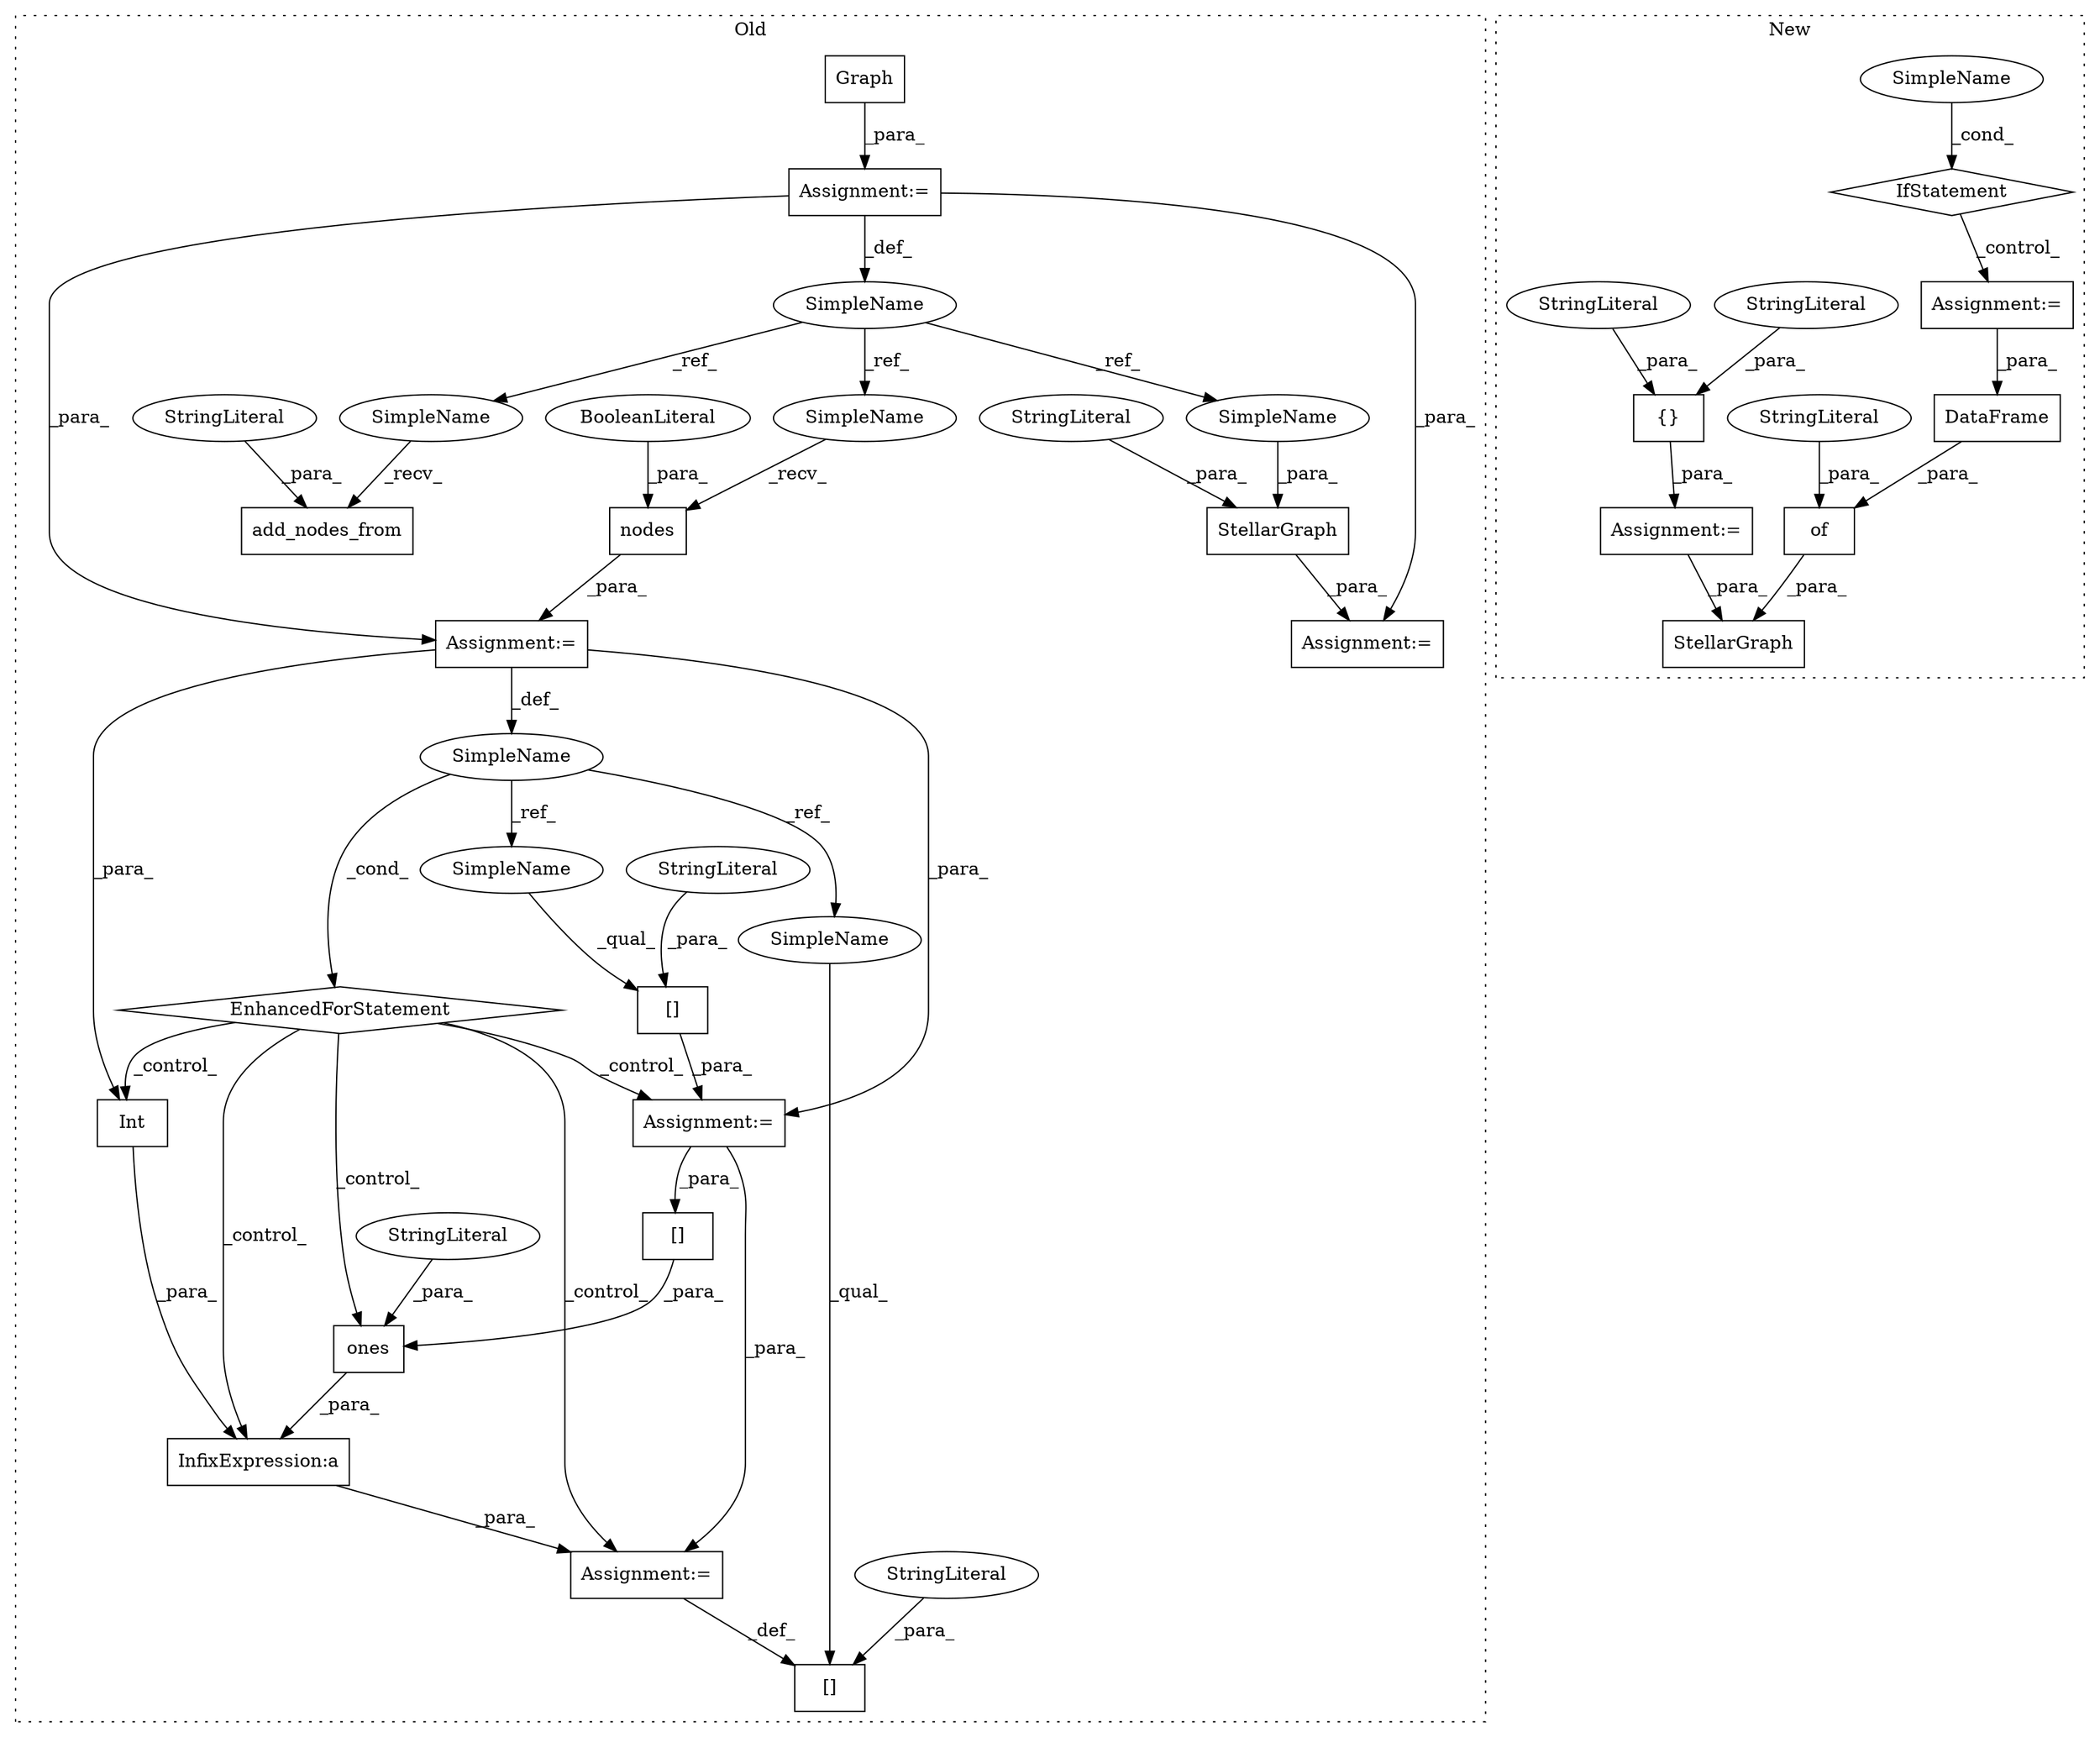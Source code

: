digraph G {
subgraph cluster0 {
1 [label="nodes" a="32" s="2514,2524" l="6,1" shape="box"];
3 [label="Assignment:=" a="7" s="2431,2525" l="69,2" shape="box"];
6 [label="SimpleName" a="42" s="2139" l="1" shape="ellipse"];
7 [label="StellarGraph" a="32" s="2659,2683" l="13,1" shape="box"];
8 [label="InfixExpression:a" a="27" s="2595" l="3" shape="box"];
9 [label="EnhancedForStatement" a="70" s="2431,2525" l="69,2" shape="diamond"];
10 [label="[]" a="2" s="2564,2579" l="6,1" shape="box"];
11 [label="BooleanLiteral" a="9" s="2520" l="4" shape="ellipse"];
12 [label="[]" a="2" s="2609,2632" l="21,1" shape="box"];
13 [label="SimpleName" a="42" s="2504" l="5" shape="ellipse"];
14 [label="[]" a="2" s="2540,2553" l="6,1" shape="box"];
16 [label="Int" a="32" s="2583,2588" l="4,1" shape="box"];
21 [label="StringLiteral" a="45" s="2546" l="7" shape="ellipse"];
23 [label="StringLiteral" a="45" s="2570" l="9" shape="ellipse"];
24 [label="StringLiteral" a="45" s="2674" l="9" shape="ellipse"];
26 [label="Graph" a="32" s="2150" l="7" shape="box"];
27 [label="ones" a="32" s="2604,2639" l="5,1" shape="box"];
28 [label="StringLiteral" a="45" s="2634" l="5" shape="ellipse"];
29 [label="Assignment:=" a="7" s="2539" l="1" shape="box"];
30 [label="Assignment:=" a="7" s="2140" l="1" shape="box"];
31 [label="Assignment:=" a="7" s="2580" l="1" shape="box"];
32 [label="Assignment:=" a="7" s="2658" l="1" shape="box"];
34 [label="add_nodes_from" a="32" s="2165,2197" l="15,1" shape="box"];
35 [label="StringLiteral" a="45" s="2193" l="4" shape="ellipse"];
36 [label="SimpleName" a="42" s="2564" l="5" shape="ellipse"];
37 [label="SimpleName" a="42" s="2540" l="5" shape="ellipse"];
38 [label="SimpleName" a="42" s="2672" l="1" shape="ellipse"];
39 [label="SimpleName" a="42" s="2163" l="1" shape="ellipse"];
40 [label="SimpleName" a="42" s="2512" l="1" shape="ellipse"];
label = "Old";
style="dotted";
}
subgraph cluster1 {
2 [label="IfStatement" a="25" s="2087,2119" l="4,2" shape="diamond"];
4 [label="Assignment:=" a="7" s="2149" l="1" shape="box"];
5 [label="SimpleName" a="42" s="" l="" shape="ellipse"];
15 [label="StellarGraph" a="32" s="2746,2770" l="13,1" shape="box"];
17 [label="of" a="32" s="2295,2497" l="3,1" shape="box"];
18 [label="{}" a="4" s="2606,2624" l="1,1" shape="box"];
19 [label="DataFrame" a="32" s="2410,2496" l="10,1" shape="box"];
20 [label="StringLiteral" a="45" s="2398" l="4" shape="ellipse"];
22 [label="StringLiteral" a="45" s="2607" l="8" shape="ellipse"];
25 [label="StringLiteral" a="45" s="2616" l="8" shape="ellipse"];
33 [label="Assignment:=" a="7" s="2509" l="1" shape="box"];
label = "New";
style="dotted";
}
1 -> 3 [label="_para_"];
2 -> 4 [label="_control_"];
3 -> 16 [label="_para_"];
3 -> 13 [label="_def_"];
3 -> 29 [label="_para_"];
4 -> 19 [label="_para_"];
5 -> 2 [label="_cond_"];
6 -> 38 [label="_ref_"];
6 -> 40 [label="_ref_"];
6 -> 39 [label="_ref_"];
7 -> 32 [label="_para_"];
8 -> 31 [label="_para_"];
9 -> 29 [label="_control_"];
9 -> 27 [label="_control_"];
9 -> 31 [label="_control_"];
9 -> 8 [label="_control_"];
9 -> 16 [label="_control_"];
11 -> 1 [label="_para_"];
12 -> 27 [label="_para_"];
13 -> 36 [label="_ref_"];
13 -> 9 [label="_cond_"];
13 -> 37 [label="_ref_"];
14 -> 29 [label="_para_"];
16 -> 8 [label="_para_"];
17 -> 15 [label="_para_"];
18 -> 33 [label="_para_"];
19 -> 17 [label="_para_"];
20 -> 17 [label="_para_"];
21 -> 14 [label="_para_"];
22 -> 18 [label="_para_"];
23 -> 10 [label="_para_"];
24 -> 7 [label="_para_"];
25 -> 18 [label="_para_"];
26 -> 30 [label="_para_"];
27 -> 8 [label="_para_"];
28 -> 27 [label="_para_"];
29 -> 31 [label="_para_"];
29 -> 12 [label="_para_"];
30 -> 32 [label="_para_"];
30 -> 3 [label="_para_"];
30 -> 6 [label="_def_"];
31 -> 10 [label="_def_"];
33 -> 15 [label="_para_"];
35 -> 34 [label="_para_"];
36 -> 10 [label="_qual_"];
37 -> 14 [label="_qual_"];
38 -> 7 [label="_para_"];
39 -> 34 [label="_recv_"];
40 -> 1 [label="_recv_"];
}